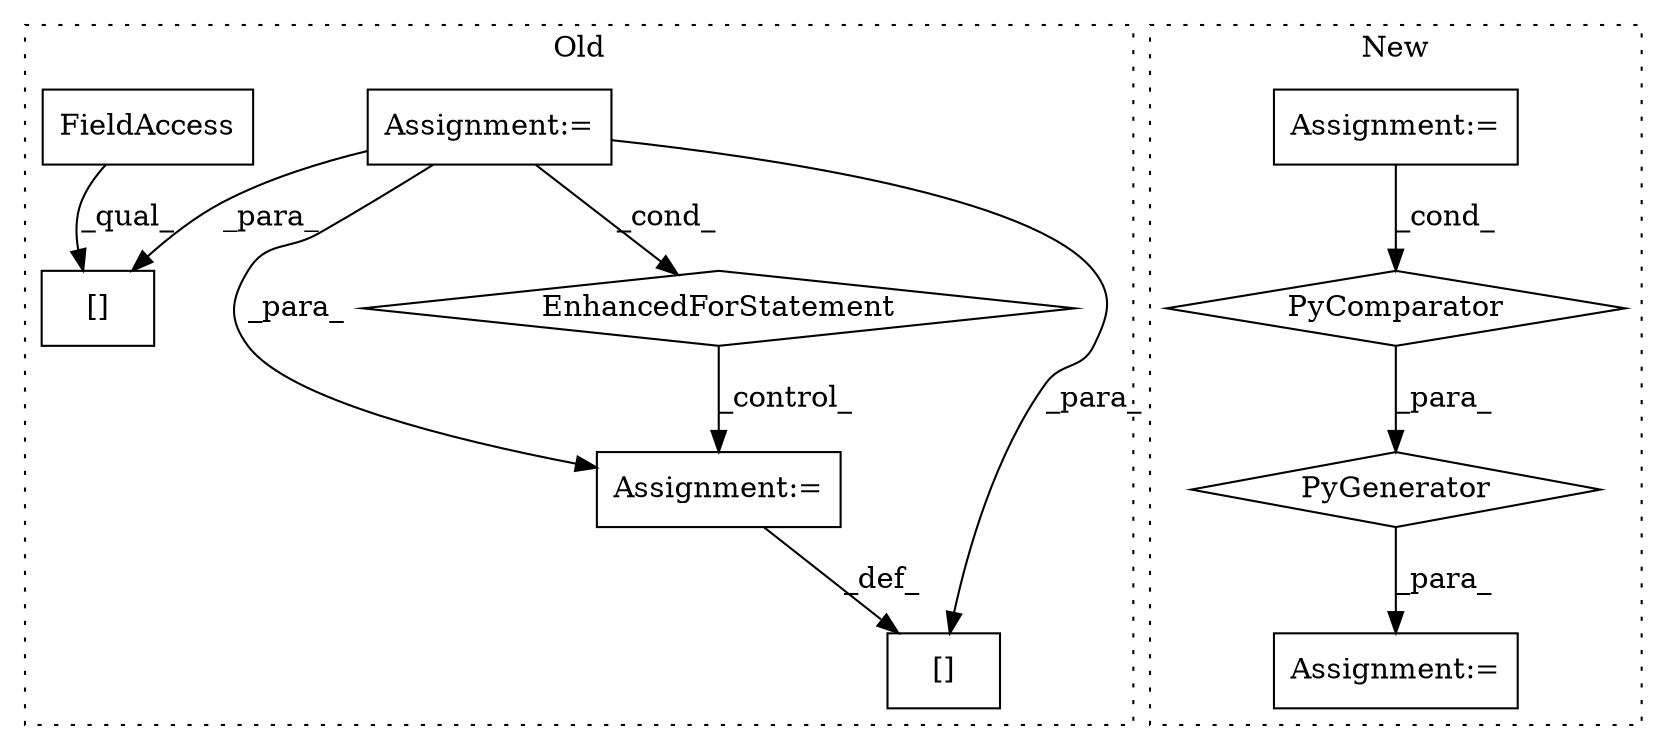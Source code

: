 digraph G {
subgraph cluster0 {
1 [label="EnhancedForStatement" a="70" s="512,593" l="53,2" shape="diamond"];
5 [label="Assignment:=" a="7" s="512,593" l="53,2" shape="box"];
7 [label="[]" a="2" s="615,625" l="9,1" shape="box"];
8 [label="FieldAccess" a="22" s="615" l="8" shape="box"];
9 [label="Assignment:=" a="7" s="614" l="1" shape="box"];
10 [label="[]" a="2" s="603,613" l="9,1" shape="box"];
label = "Old";
style="dotted";
}
subgraph cluster1 {
2 [label="PyGenerator" a="107" s="644" l="112" shape="diamond"];
3 [label="PyComparator" a="113" s="724" l="26" shape="diamond"];
4 [label="Assignment:=" a="7" s="724" l="26" shape="box"];
6 [label="Assignment:=" a="7" s="607" l="1" shape="box"];
label = "New";
style="dotted";
}
1 -> 9 [label="_control_"];
2 -> 6 [label="_para_"];
3 -> 2 [label="_para_"];
4 -> 3 [label="_cond_"];
5 -> 7 [label="_para_"];
5 -> 10 [label="_para_"];
5 -> 9 [label="_para_"];
5 -> 1 [label="_cond_"];
8 -> 7 [label="_qual_"];
9 -> 10 [label="_def_"];
}